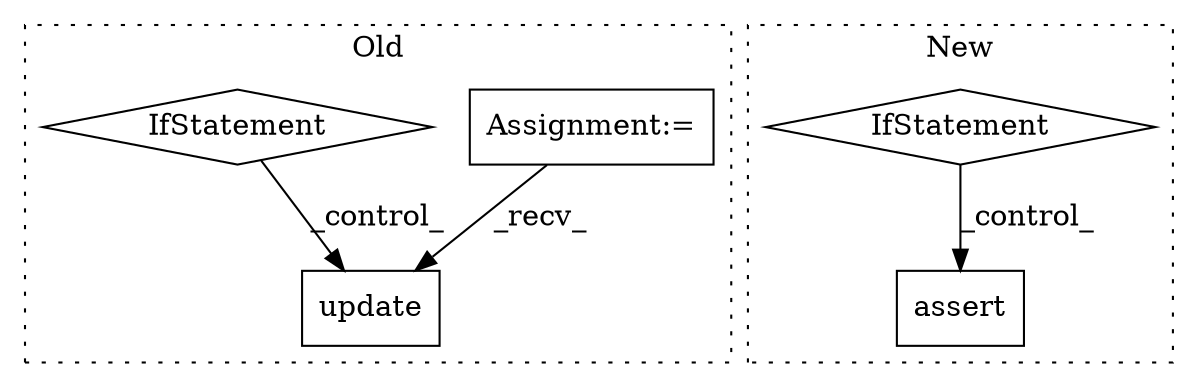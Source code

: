 digraph G {
subgraph cluster0 {
1 [label="update" a="32" s="13430,13439" l="7,1" shape="box"];
3 [label="Assignment:=" a="7" s="13136" l="1" shape="box"];
5 [label="IfStatement" a="25" s="13193,13228" l="4,2" shape="diamond"];
label = "Old";
style="dotted";
}
subgraph cluster1 {
2 [label="assert" a="6" s="9770" l="7" shape="box"];
4 [label="IfStatement" a="25" s="9703,9713" l="4,2" shape="diamond"];
label = "New";
style="dotted";
}
3 -> 1 [label="_recv_"];
4 -> 2 [label="_control_"];
5 -> 1 [label="_control_"];
}